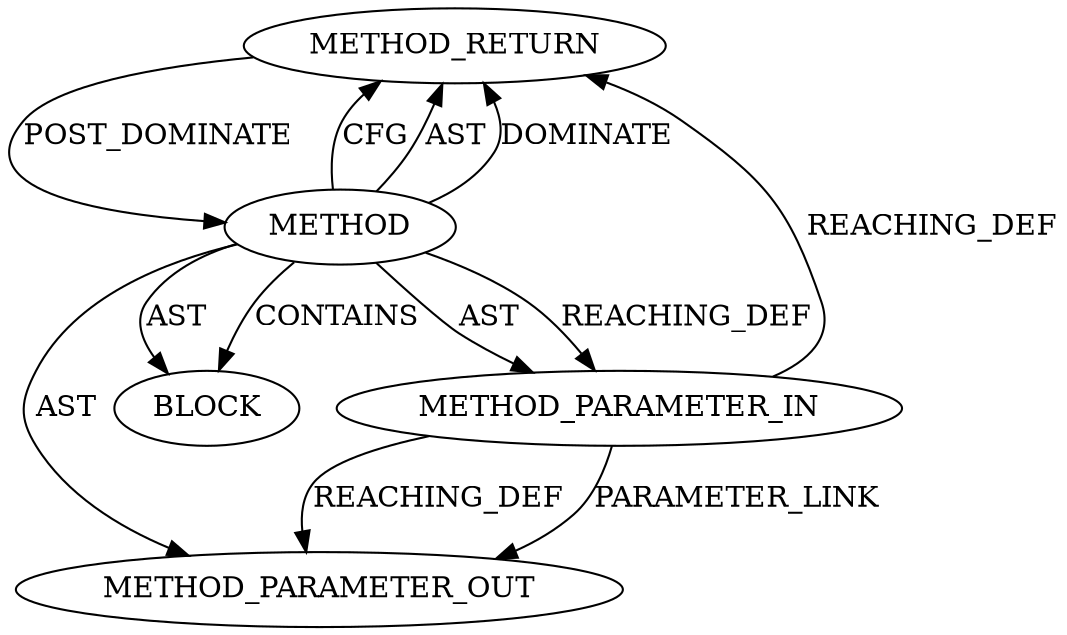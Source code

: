 digraph {
  373 [label=METHOD_RETURN ORDER=3 CODE="RET" COLUMN_NUMBER=6 LINE_NUMBER=190 TYPE_FULL_NAME="void" EVALUATION_STRATEGY="BY_VALUE"]
  371 [label=METHOD_PARAMETER_IN ORDER=1 CODE="struct tls_strparser *strp" IS_VARIADIC=false COLUMN_NUMBER=26 LINE_NUMBER=190 TYPE_FULL_NAME="tls_strparser*" EVALUATION_STRATEGY="BY_VALUE" INDEX=1 NAME="strp"]
  370 [label=METHOD COLUMN_NUMBER=6 LINE_NUMBER=190 COLUMN_NUMBER_END=52 IS_EXTERNAL=false SIGNATURE="void tls_strp_data_ready (tls_strparser*)" NAME="tls_strp_data_ready" AST_PARENT_TYPE="TYPE_DECL" AST_PARENT_FULL_NAME="tls.h:<global>" ORDER=49 CODE="void tls_strp_data_ready(struct tls_strparser *strp);" FULL_NAME="tls_strp_data_ready" LINE_NUMBER_END=190 FILENAME="tls.h"]
  21220 [label=METHOD_PARAMETER_OUT ORDER=1 CODE="struct tls_strparser *strp" IS_VARIADIC=false COLUMN_NUMBER=26 LINE_NUMBER=190 TYPE_FULL_NAME="tls_strparser*" EVALUATION_STRATEGY="BY_VALUE" INDEX=1 NAME="strp"]
  372 [label=BLOCK ORDER=2 ARGUMENT_INDEX=-1 CODE="<empty>" TYPE_FULL_NAME="<empty>"]
  370 -> 371 [label=REACHING_DEF VARIABLE=""]
  371 -> 21220 [label=PARAMETER_LINK ]
  370 -> 372 [label=AST ]
  370 -> 371 [label=AST ]
  373 -> 370 [label=POST_DOMINATE ]
  370 -> 372 [label=CONTAINS ]
  371 -> 21220 [label=REACHING_DEF VARIABLE="strp"]
  370 -> 373 [label=CFG ]
  370 -> 373 [label=AST ]
  371 -> 373 [label=REACHING_DEF VARIABLE="strp"]
  370 -> 373 [label=DOMINATE ]
  370 -> 21220 [label=AST ]
}
